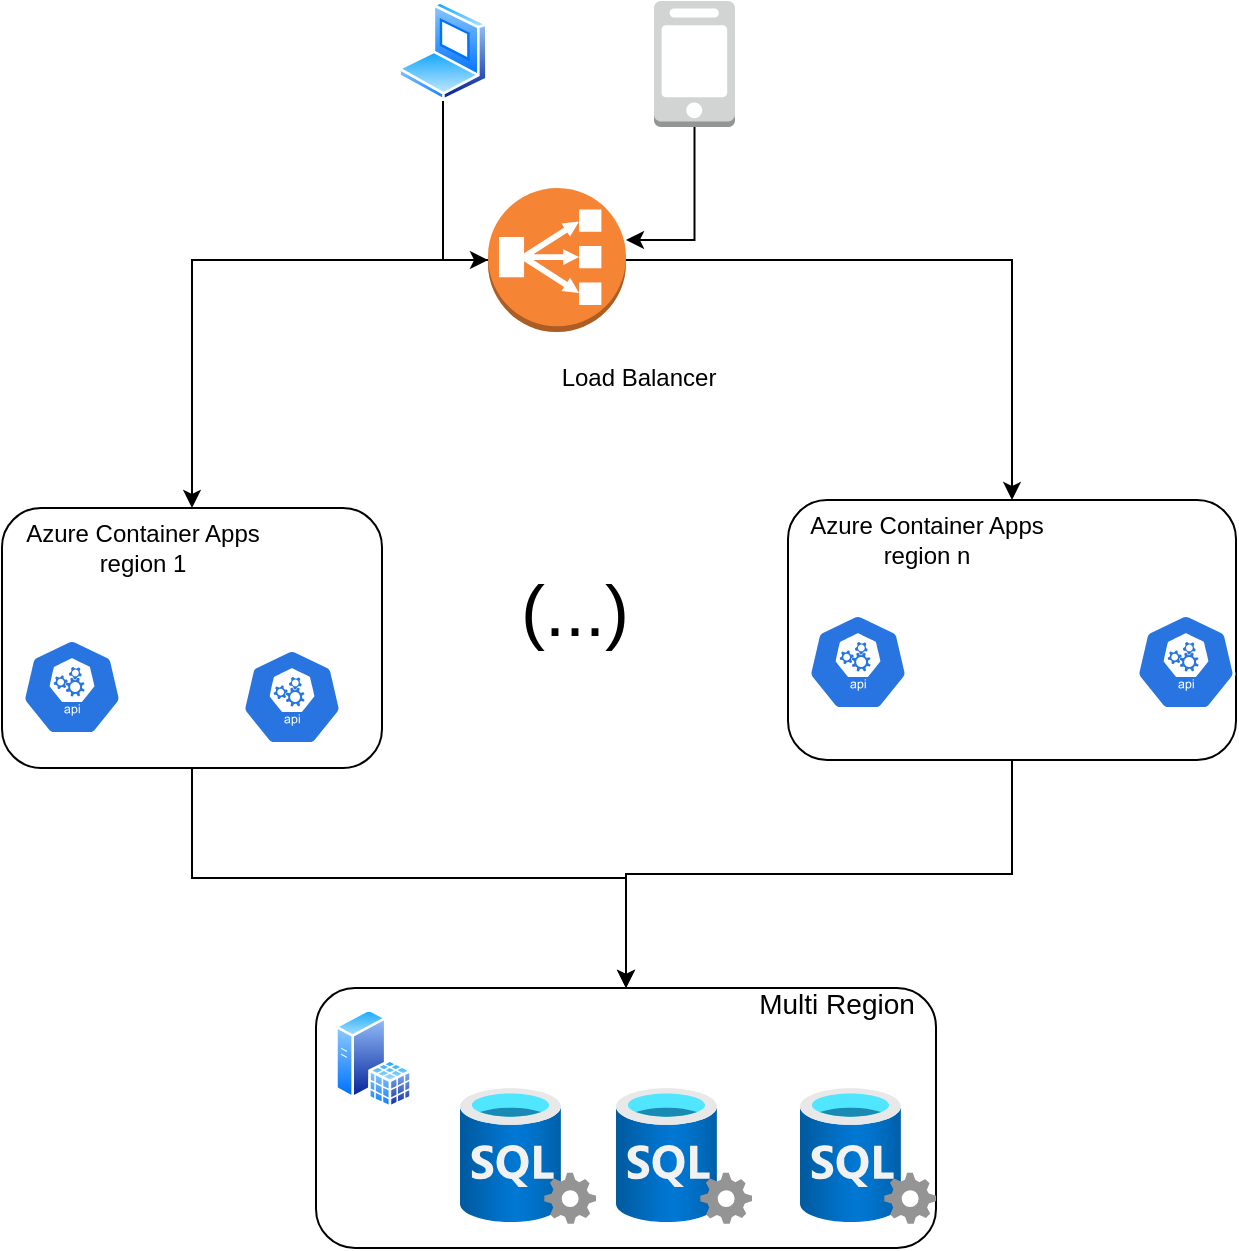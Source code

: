 <mxfile version="20.2.8" type="device"><diagram id="H799Qkdb_ygEJYr5lwLR" name="Página-1"><mxGraphModel dx="852" dy="365" grid="1" gridSize="10" guides="1" tooltips="1" connect="1" arrows="1" fold="1" page="1" pageScale="1" pageWidth="827" pageHeight="1169" math="0" shadow="0"><root><mxCell id="0"/><mxCell id="1" parent="0"/><mxCell id="VezH_59CD411mqZPvyKG-27" value="" style="rounded=1;whiteSpace=wrap;html=1;" vertex="1" parent="1"><mxGeometry x="259" y="520" width="310" height="130" as="geometry"/></mxCell><mxCell id="VezH_59CD411mqZPvyKG-42" style="edgeStyle=orthogonalEdgeStyle;rounded=0;orthogonalLoop=1;jettySize=auto;html=1;fontSize=36;" edge="1" parent="1" source="VezH_59CD411mqZPvyKG-10" target="VezH_59CD411mqZPvyKG-27"><mxGeometry relative="1" as="geometry"/></mxCell><mxCell id="VezH_59CD411mqZPvyKG-10" value="" style="rounded=1;whiteSpace=wrap;html=1;" vertex="1" parent="1"><mxGeometry x="102" y="280" width="190" height="130" as="geometry"/></mxCell><mxCell id="VezH_59CD411mqZPvyKG-39" style="edgeStyle=orthogonalEdgeStyle;rounded=0;orthogonalLoop=1;jettySize=auto;html=1;" edge="1" parent="1" source="VezH_59CD411mqZPvyKG-1" target="VezH_59CD411mqZPvyKG-10"><mxGeometry relative="1" as="geometry"/></mxCell><mxCell id="VezH_59CD411mqZPvyKG-40" style="edgeStyle=orthogonalEdgeStyle;rounded=0;orthogonalLoop=1;jettySize=auto;html=1;" edge="1" parent="1" source="VezH_59CD411mqZPvyKG-1" target="VezH_59CD411mqZPvyKG-30"><mxGeometry relative="1" as="geometry"/></mxCell><mxCell id="VezH_59CD411mqZPvyKG-1" value="" style="outlineConnect=0;dashed=0;verticalLabelPosition=bottom;verticalAlign=top;align=center;html=1;shape=mxgraph.aws3.classic_load_balancer;fillColor=#F58534;gradientColor=none;" vertex="1" parent="1"><mxGeometry x="345" y="120" width="69" height="72" as="geometry"/></mxCell><mxCell id="VezH_59CD411mqZPvyKG-36" style="edgeStyle=orthogonalEdgeStyle;rounded=0;orthogonalLoop=1;jettySize=auto;html=1;entryX=0;entryY=0.5;entryDx=0;entryDy=0;entryPerimeter=0;" edge="1" parent="1" source="VezH_59CD411mqZPvyKG-2" target="VezH_59CD411mqZPvyKG-1"><mxGeometry relative="1" as="geometry"/></mxCell><mxCell id="VezH_59CD411mqZPvyKG-2" value="" style="aspect=fixed;perimeter=ellipsePerimeter;html=1;align=center;shadow=0;dashed=0;spacingTop=3;image;image=img/lib/active_directory/laptop_client.svg;" vertex="1" parent="1"><mxGeometry x="300" y="26.5" width="45" height="50" as="geometry"/></mxCell><mxCell id="VezH_59CD411mqZPvyKG-38" style="edgeStyle=orthogonalEdgeStyle;rounded=0;orthogonalLoop=1;jettySize=auto;html=1;" edge="1" parent="1" source="VezH_59CD411mqZPvyKG-3" target="VezH_59CD411mqZPvyKG-1"><mxGeometry relative="1" as="geometry"><Array as="points"><mxPoint x="448" y="146"/></Array></mxGeometry></mxCell><mxCell id="VezH_59CD411mqZPvyKG-3" value="" style="outlineConnect=0;dashed=0;verticalLabelPosition=bottom;verticalAlign=top;align=center;html=1;shape=mxgraph.aws3.mobile_client;fillColor=#D2D3D3;gradientColor=none;" vertex="1" parent="1"><mxGeometry x="428" y="26.5" width="40.5" height="63" as="geometry"/></mxCell><mxCell id="VezH_59CD411mqZPvyKG-6" value="Load Balancer" style="text;html=1;align=center;verticalAlign=middle;resizable=0;points=[];autosize=1;strokeColor=none;fillColor=none;" vertex="1" parent="1"><mxGeometry x="370" y="200" width="100" height="30" as="geometry"/></mxCell><mxCell id="VezH_59CD411mqZPvyKG-7" value="" style="sketch=0;html=1;dashed=0;whitespace=wrap;fillColor=#2875E2;strokeColor=#ffffff;points=[[0.005,0.63,0],[0.1,0.2,0],[0.9,0.2,0],[0.5,0,0],[0.995,0.63,0],[0.72,0.99,0],[0.5,1,0],[0.28,0.99,0]];shape=mxgraph.kubernetes.icon;prIcon=api" vertex="1" parent="1"><mxGeometry x="112" y="345.5" width="50" height="48" as="geometry"/></mxCell><mxCell id="VezH_59CD411mqZPvyKG-11" value="Azure Container Apps &lt;br&gt;region 1" style="text;html=1;align=center;verticalAlign=middle;resizable=0;points=[];autosize=1;strokeColor=none;fillColor=none;" vertex="1" parent="1"><mxGeometry x="102" y="280" width="140" height="40" as="geometry"/></mxCell><mxCell id="VezH_59CD411mqZPvyKG-14" value="" style="sketch=0;html=1;dashed=0;whitespace=wrap;fillColor=#2875E2;strokeColor=#ffffff;points=[[0.005,0.63,0],[0.1,0.2,0],[0.9,0.2,0],[0.5,0,0],[0.995,0.63,0],[0.72,0.99,0],[0.5,1,0],[0.28,0.99,0]];shape=mxgraph.kubernetes.icon;prIcon=api" vertex="1" parent="1"><mxGeometry x="222" y="350.5" width="50" height="48" as="geometry"/></mxCell><mxCell id="VezH_59CD411mqZPvyKG-15" value="Auto Scale" style="text;html=1;align=center;verticalAlign=middle;resizable=0;points=[];autosize=1;strokeColor=none;fillColor=none;" vertex="1" parent="1"><mxGeometry x="569" y="357" width="80" height="30" as="geometry"/></mxCell><mxCell id="VezH_59CD411mqZPvyKG-25" value="" style="aspect=fixed;perimeter=ellipsePerimeter;html=1;align=center;shadow=0;dashed=0;spacingTop=3;image;image=img/lib/active_directory/sql_server.svg;" vertex="1" parent="1"><mxGeometry x="268.5" y="530" width="38.5" height="50" as="geometry"/></mxCell><mxCell id="VezH_59CD411mqZPvyKG-26" value="" style="aspect=fixed;html=1;points=[];align=center;image;fontSize=12;image=img/lib/azure2/databases/SQL_Server.svg;" vertex="1" parent="1"><mxGeometry x="331" y="570" width="68" height="68" as="geometry"/></mxCell><mxCell id="VezH_59CD411mqZPvyKG-28" value="" style="aspect=fixed;html=1;points=[];align=center;image;fontSize=12;image=img/lib/azure2/databases/SQL_Server.svg;" vertex="1" parent="1"><mxGeometry x="409" y="570" width="68" height="68" as="geometry"/></mxCell><mxCell id="VezH_59CD411mqZPvyKG-29" value="" style="aspect=fixed;html=1;points=[];align=center;image;fontSize=12;image=img/lib/azure2/databases/SQL_Server.svg;" vertex="1" parent="1"><mxGeometry x="501" y="570" width="68" height="68" as="geometry"/></mxCell><mxCell id="VezH_59CD411mqZPvyKG-43" style="edgeStyle=orthogonalEdgeStyle;rounded=0;orthogonalLoop=1;jettySize=auto;html=1;entryX=0.5;entryY=0;entryDx=0;entryDy=0;fontSize=36;" edge="1" parent="1" source="VezH_59CD411mqZPvyKG-30" target="VezH_59CD411mqZPvyKG-27"><mxGeometry relative="1" as="geometry"/></mxCell><mxCell id="VezH_59CD411mqZPvyKG-30" value="" style="rounded=1;whiteSpace=wrap;html=1;" vertex="1" parent="1"><mxGeometry x="495" y="276" width="224" height="130" as="geometry"/></mxCell><mxCell id="VezH_59CD411mqZPvyKG-31" value="" style="sketch=0;html=1;dashed=0;whitespace=wrap;fillColor=#2875E2;strokeColor=#ffffff;points=[[0.005,0.63,0],[0.1,0.2,0],[0.9,0.2,0],[0.5,0,0],[0.995,0.63,0],[0.72,0.99,0],[0.5,1,0],[0.28,0.99,0]];shape=mxgraph.kubernetes.icon;prIcon=api" vertex="1" parent="1"><mxGeometry x="505" y="333" width="50" height="48" as="geometry"/></mxCell><mxCell id="VezH_59CD411mqZPvyKG-32" value="Azure Container Apps&lt;br&gt;region n" style="text;html=1;align=center;verticalAlign=middle;resizable=0;points=[];autosize=1;strokeColor=none;fillColor=none;" vertex="1" parent="1"><mxGeometry x="494" y="276" width="140" height="40" as="geometry"/></mxCell><mxCell id="VezH_59CD411mqZPvyKG-35" value="" style="sketch=0;html=1;dashed=0;whitespace=wrap;fillColor=#2875E2;strokeColor=#ffffff;points=[[0.005,0.63,0],[0.1,0.2,0],[0.9,0.2,0],[0.5,0,0],[0.995,0.63,0],[0.72,0.99,0],[0.5,1,0],[0.28,0.99,0]];shape=mxgraph.kubernetes.icon;prIcon=api" vertex="1" parent="1"><mxGeometry x="669" y="333" width="50" height="48" as="geometry"/></mxCell><mxCell id="VezH_59CD411mqZPvyKG-41" value="&lt;font style=&quot;font-size: 36px;&quot;&gt;(...)&lt;/font&gt;" style="text;html=1;align=center;verticalAlign=middle;resizable=0;points=[];autosize=1;strokeColor=none;fillColor=none;" vertex="1" parent="1"><mxGeometry x="348" y="301" width="80" height="60" as="geometry"/></mxCell><mxCell id="VezH_59CD411mqZPvyKG-44" value="&lt;font style=&quot;font-size: 14px;&quot;&gt;Multi Region&lt;/font&gt;" style="text;html=1;align=center;verticalAlign=middle;resizable=0;points=[];autosize=1;strokeColor=none;fillColor=none;fontSize=36;" vertex="1" parent="1"><mxGeometry x="468.5" y="490" width="100" height="60" as="geometry"/></mxCell></root></mxGraphModel></diagram></mxfile>